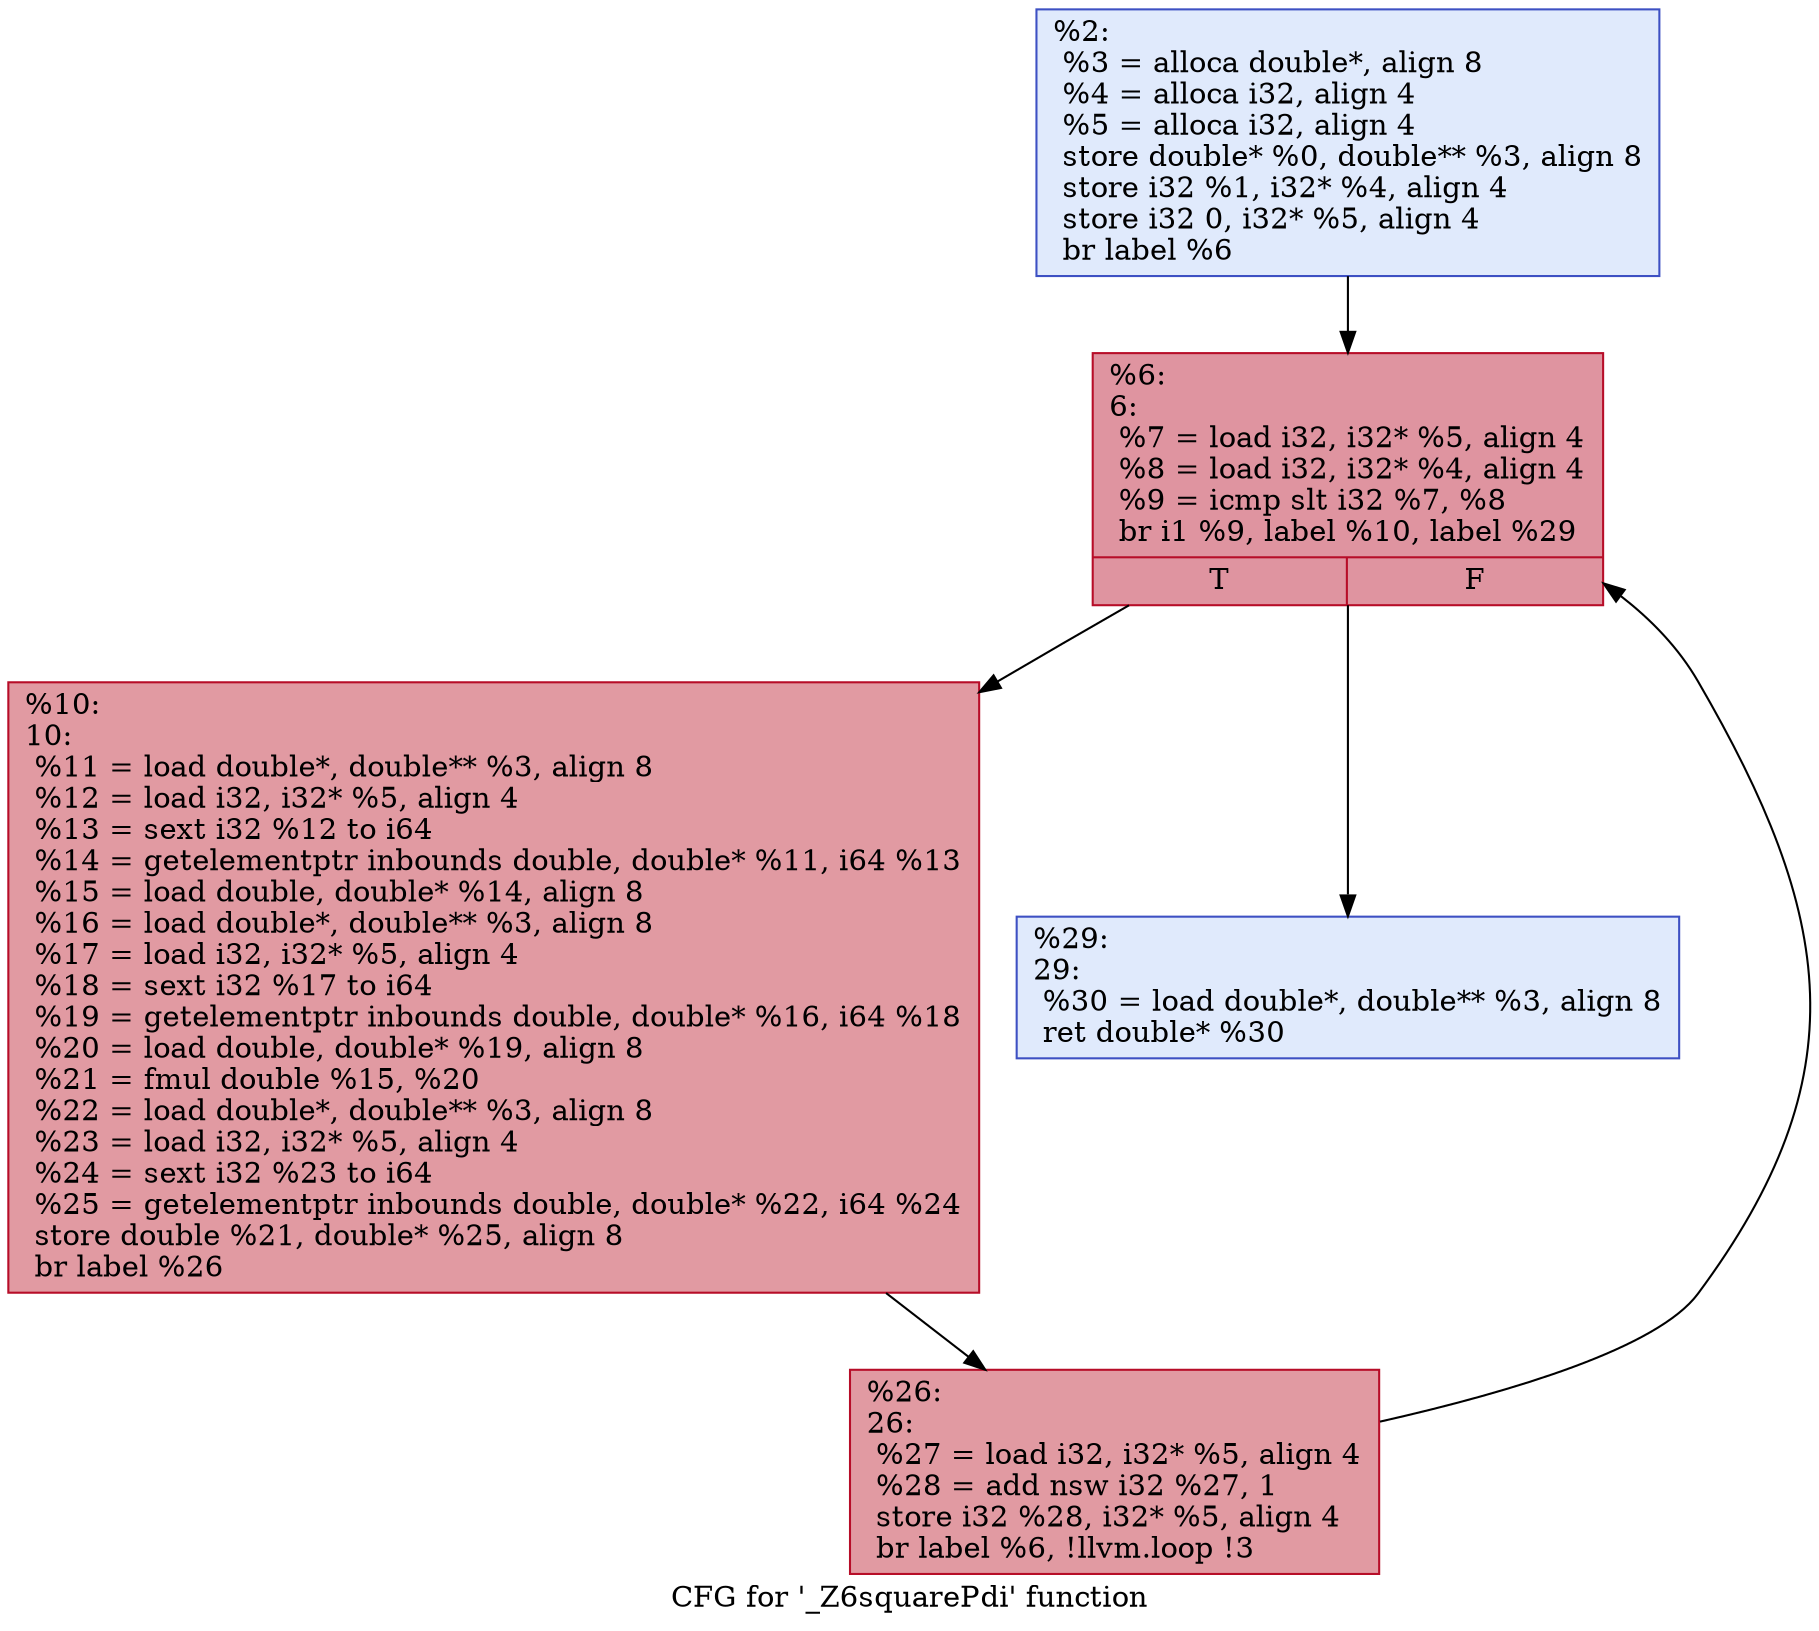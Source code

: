 digraph "CFG for '_Z6squarePdi' function" {
	label="CFG for '_Z6squarePdi' function";

	1 [shape=record,color="#3d50c3ff", style=filled, fillcolor="#b9d0f970",label="{%2:\l  %3 = alloca double*, align 8\l  %4 = alloca i32, align 4\l  %5 = alloca i32, align 4\l  store double* %0, double** %3, align 8\l  store i32 %1, i32* %4, align 4\l  store i32 0, i32* %5, align 4\l  br label %6\l}"];
	1 -> 2;
	2 [shape=record,color="#b70d28ff", style=filled, fillcolor="#b70d2870",label="{%6:\l6:                                                \l  %7 = load i32, i32* %5, align 4\l  %8 = load i32, i32* %4, align 4\l  %9 = icmp slt i32 %7, %8\l  br i1 %9, label %10, label %29\l|{<s0>T|<s1>F}}"];
	2 -> 3;
	2 -> 4;
	3 [shape=record,color="#b70d28ff", style=filled, fillcolor="#bb1b2c70",label="{%10:\l10:                                               \l  %11 = load double*, double** %3, align 8\l  %12 = load i32, i32* %5, align 4\l  %13 = sext i32 %12 to i64\l  %14 = getelementptr inbounds double, double* %11, i64 %13\l  %15 = load double, double* %14, align 8\l  %16 = load double*, double** %3, align 8\l  %17 = load i32, i32* %5, align 4\l  %18 = sext i32 %17 to i64\l  %19 = getelementptr inbounds double, double* %16, i64 %18\l  %20 = load double, double* %19, align 8\l  %21 = fmul double %15, %20\l  %22 = load double*, double** %3, align 8\l  %23 = load i32, i32* %5, align 4\l  %24 = sext i32 %23 to i64\l  %25 = getelementptr inbounds double, double* %22, i64 %24\l  store double %21, double* %25, align 8\l  br label %26\l}"];
	3 -> 5;
	5 [shape=record,color="#b70d28ff", style=filled, fillcolor="#bb1b2c70",label="{%26:\l26:                                               \l  %27 = load i32, i32* %5, align 4\l  %28 = add nsw i32 %27, 1\l  store i32 %28, i32* %5, align 4\l  br label %6, !llvm.loop !3\l}"];
	5 -> 2;
	4 [shape=record,color="#3d50c3ff", style=filled, fillcolor="#b9d0f970",label="{%29:\l29:                                               \l  %30 = load double*, double** %3, align 8\l  ret double* %30\l}"];
}
